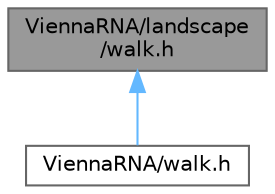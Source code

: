 digraph "ViennaRNA/landscape/walk.h"
{
 // INTERACTIVE_SVG=YES
 // LATEX_PDF_SIZE
  bgcolor="transparent";
  edge [fontname=Helvetica,fontsize=10,labelfontname=Helvetica,labelfontsize=10];
  node [fontname=Helvetica,fontsize=10,shape=box,height=0.2,width=0.4];
  Node1 [label="ViennaRNA/landscape\l/walk.h",height=0.2,width=0.4,color="gray40", fillcolor="grey60", style="filled", fontcolor="black",tooltip="Methods to generate particular paths such as gradient or random walks through the energy landscape of..."];
  Node1 -> Node2 [dir="back",color="steelblue1",style="solid"];
  Node2 [label="ViennaRNA/walk.h",height=0.2,width=0.4,color="grey40", fillcolor="white", style="filled",URL="$walk_8h.html",tooltip="Use ViennaRNA/landscape/walk.h instead."];
}
